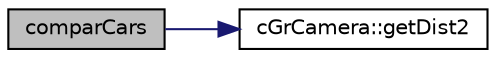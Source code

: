 digraph "comparCars"
{
  edge [fontname="Helvetica",fontsize="10",labelfontname="Helvetica",labelfontsize="10"];
  node [fontname="Helvetica",fontsize="10",shape=record];
  rankdir="LR";
  Node1 [label="comparCars",height=0.2,width=0.4,color="black", fillcolor="grey75", style="filled", fontcolor="black"];
  Node1 -> Node2 [color="midnightblue",fontsize="10",style="solid",fontname="Helvetica"];
  Node2 [label="cGrCamera::getDist2",height=0.2,width=0.4,color="black", fillcolor="white", style="filled",URL="$classc_gr_camera.html#a7b8a37d9edf5bc9fe153aafa49b8cfe3"];
}
